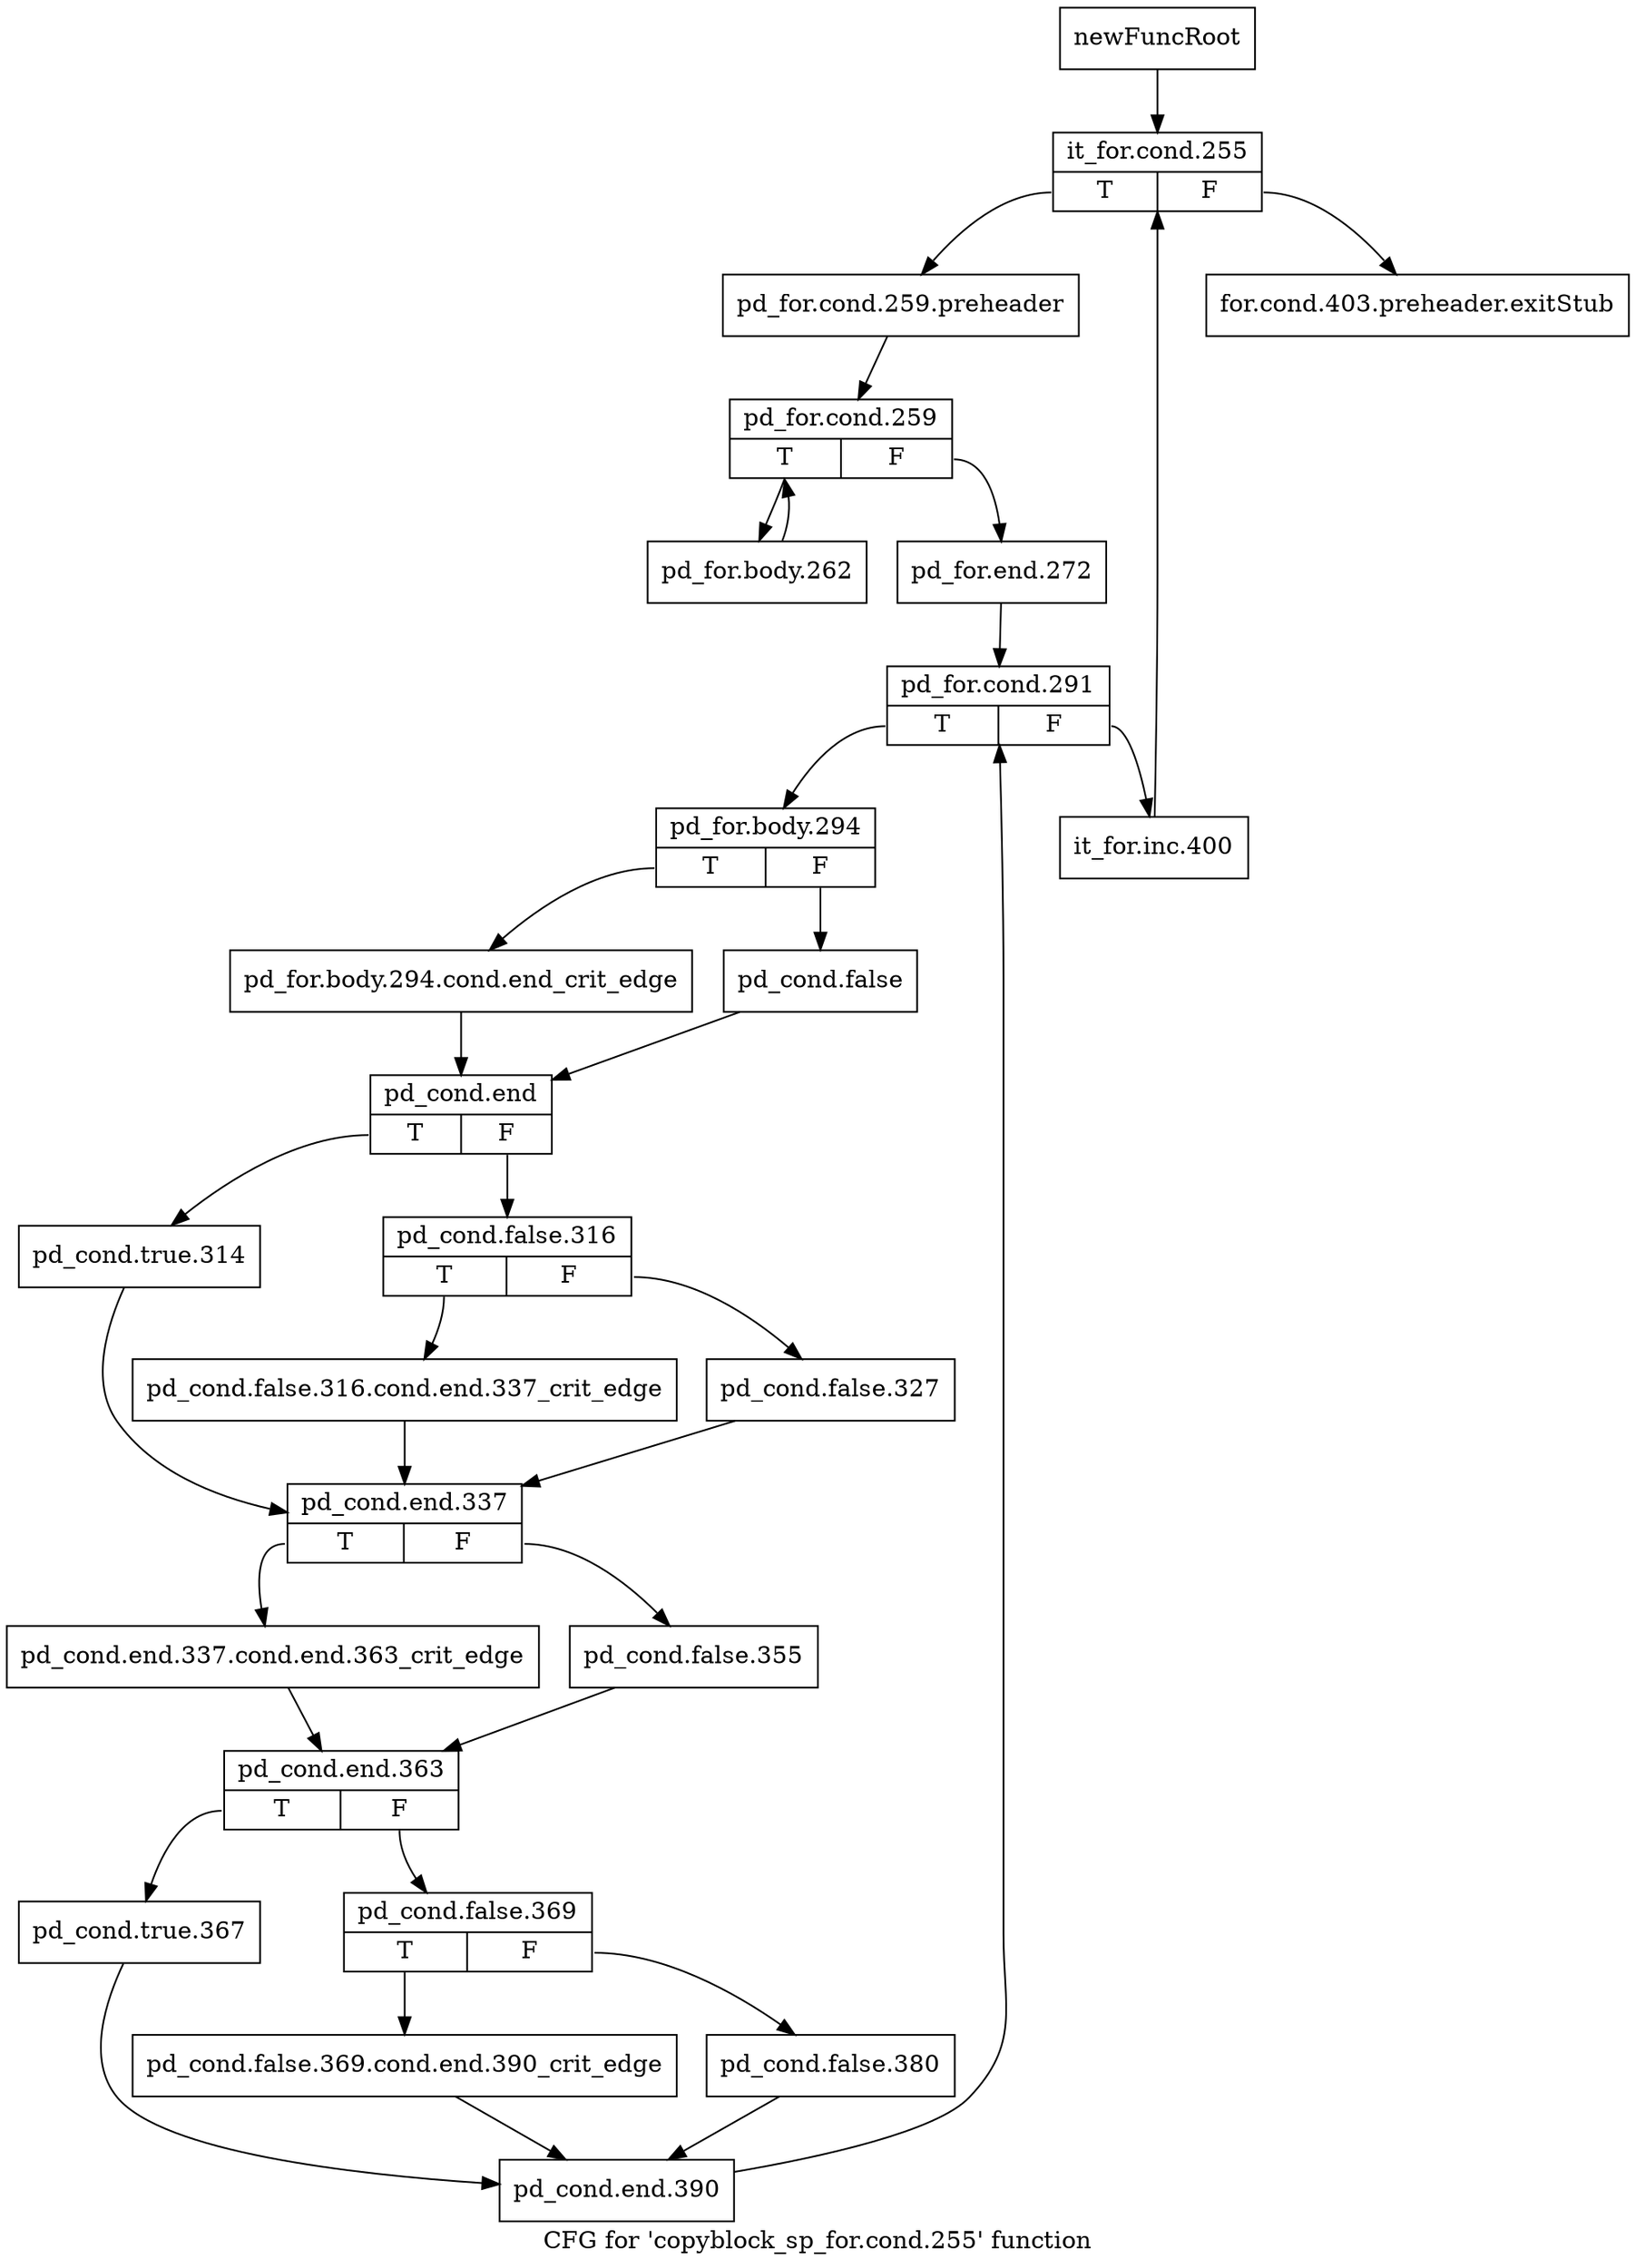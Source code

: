 digraph "CFG for 'copyblock_sp_for.cond.255' function" {
	label="CFG for 'copyblock_sp_for.cond.255' function";

	Node0x2335700 [shape=record,label="{newFuncRoot}"];
	Node0x2335700 -> Node0x2335ca0;
	Node0x2335c50 [shape=record,label="{for.cond.403.preheader.exitStub}"];
	Node0x2335ca0 [shape=record,label="{it_for.cond.255|{<s0>T|<s1>F}}"];
	Node0x2335ca0:s0 -> Node0x2335cf0;
	Node0x2335ca0:s1 -> Node0x2335c50;
	Node0x2335cf0 [shape=record,label="{pd_for.cond.259.preheader}"];
	Node0x2335cf0 -> Node0x2335d40;
	Node0x2335d40 [shape=record,label="{pd_for.cond.259|{<s0>T|<s1>F}}"];
	Node0x2335d40:s0 -> Node0x23363d0;
	Node0x2335d40:s1 -> Node0x2335d90;
	Node0x2335d90 [shape=record,label="{pd_for.end.272}"];
	Node0x2335d90 -> Node0x2335de0;
	Node0x2335de0 [shape=record,label="{pd_for.cond.291|{<s0>T|<s1>F}}"];
	Node0x2335de0:s0 -> Node0x2335e80;
	Node0x2335de0:s1 -> Node0x2335e30;
	Node0x2335e30 [shape=record,label="{it_for.inc.400}"];
	Node0x2335e30 -> Node0x2335ca0;
	Node0x2335e80 [shape=record,label="{pd_for.body.294|{<s0>T|<s1>F}}"];
	Node0x2335e80:s0 -> Node0x2335f20;
	Node0x2335e80:s1 -> Node0x2335ed0;
	Node0x2335ed0 [shape=record,label="{pd_cond.false}"];
	Node0x2335ed0 -> Node0x2335f70;
	Node0x2335f20 [shape=record,label="{pd_for.body.294.cond.end_crit_edge}"];
	Node0x2335f20 -> Node0x2335f70;
	Node0x2335f70 [shape=record,label="{pd_cond.end|{<s0>T|<s1>F}}"];
	Node0x2335f70:s0 -> Node0x23360b0;
	Node0x2335f70:s1 -> Node0x2335fc0;
	Node0x2335fc0 [shape=record,label="{pd_cond.false.316|{<s0>T|<s1>F}}"];
	Node0x2335fc0:s0 -> Node0x2336060;
	Node0x2335fc0:s1 -> Node0x2336010;
	Node0x2336010 [shape=record,label="{pd_cond.false.327}"];
	Node0x2336010 -> Node0x2336100;
	Node0x2336060 [shape=record,label="{pd_cond.false.316.cond.end.337_crit_edge}"];
	Node0x2336060 -> Node0x2336100;
	Node0x23360b0 [shape=record,label="{pd_cond.true.314}"];
	Node0x23360b0 -> Node0x2336100;
	Node0x2336100 [shape=record,label="{pd_cond.end.337|{<s0>T|<s1>F}}"];
	Node0x2336100:s0 -> Node0x23361a0;
	Node0x2336100:s1 -> Node0x2336150;
	Node0x2336150 [shape=record,label="{pd_cond.false.355}"];
	Node0x2336150 -> Node0x23361f0;
	Node0x23361a0 [shape=record,label="{pd_cond.end.337.cond.end.363_crit_edge}"];
	Node0x23361a0 -> Node0x23361f0;
	Node0x23361f0 [shape=record,label="{pd_cond.end.363|{<s0>T|<s1>F}}"];
	Node0x23361f0:s0 -> Node0x2336330;
	Node0x23361f0:s1 -> Node0x2336240;
	Node0x2336240 [shape=record,label="{pd_cond.false.369|{<s0>T|<s1>F}}"];
	Node0x2336240:s0 -> Node0x23362e0;
	Node0x2336240:s1 -> Node0x2336290;
	Node0x2336290 [shape=record,label="{pd_cond.false.380}"];
	Node0x2336290 -> Node0x2336380;
	Node0x23362e0 [shape=record,label="{pd_cond.false.369.cond.end.390_crit_edge}"];
	Node0x23362e0 -> Node0x2336380;
	Node0x2336330 [shape=record,label="{pd_cond.true.367}"];
	Node0x2336330 -> Node0x2336380;
	Node0x2336380 [shape=record,label="{pd_cond.end.390}"];
	Node0x2336380 -> Node0x2335de0;
	Node0x23363d0 [shape=record,label="{pd_for.body.262}"];
	Node0x23363d0 -> Node0x2335d40;
}
